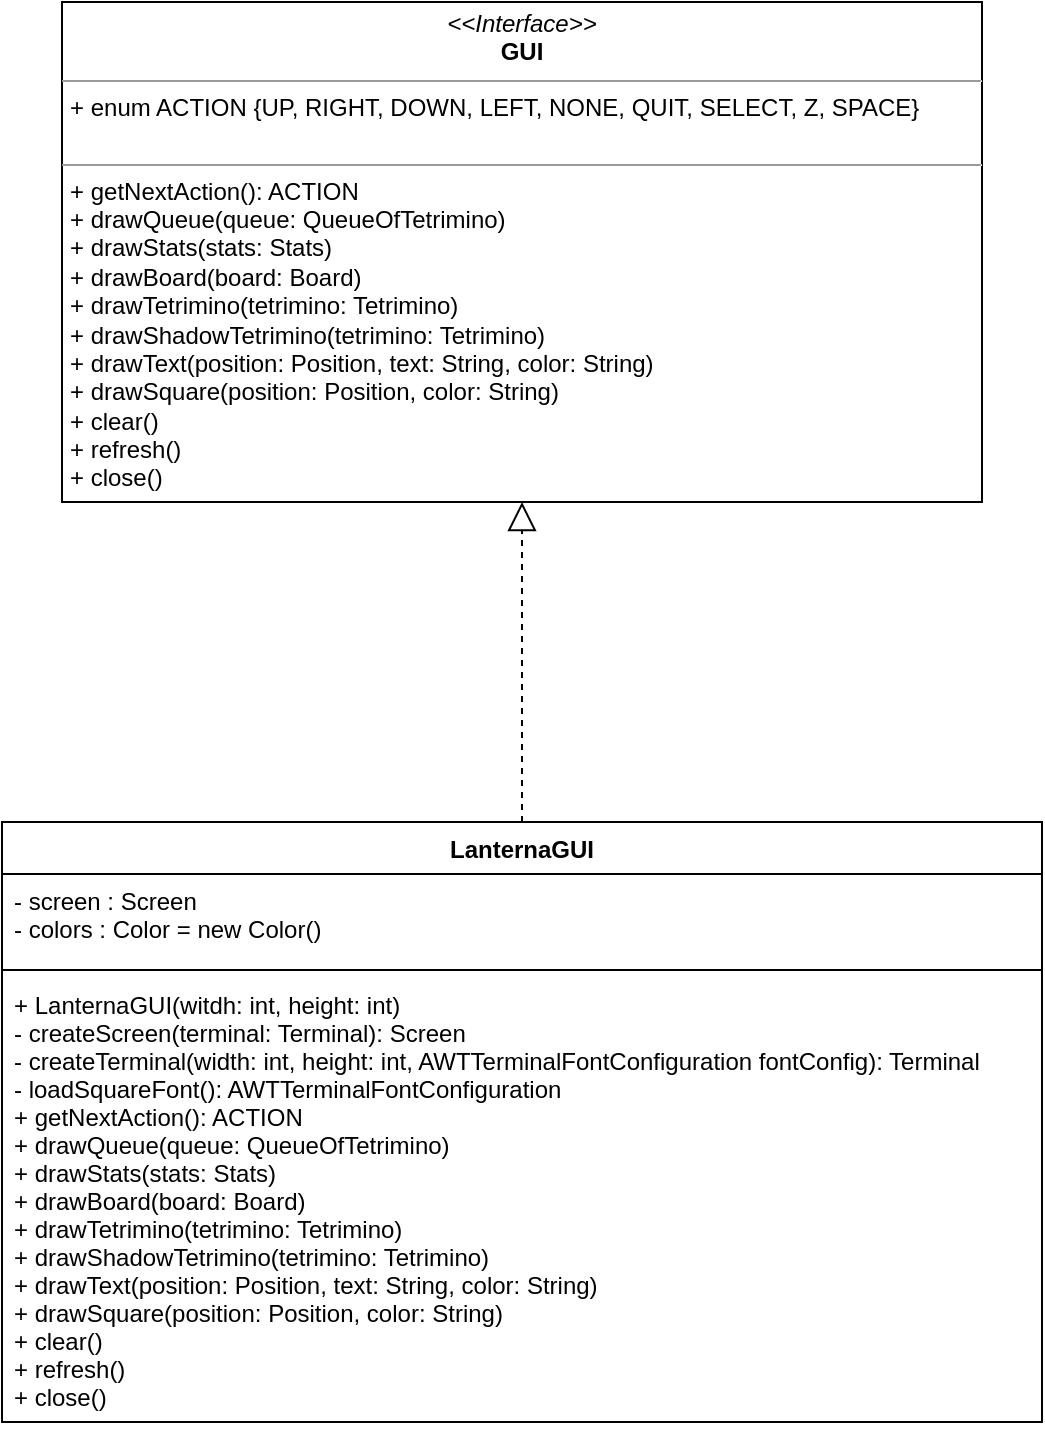 <mxfile version="15.4.0" type="device"><diagram id="C5RBs43oDa-KdzZeNtuy" name="Page-1"><mxGraphModel dx="1673" dy="967" grid="1" gridSize="10" guides="1" tooltips="1" connect="1" arrows="1" fold="1" page="1" pageScale="1" pageWidth="827" pageHeight="1169" math="0" shadow="0"><root><mxCell id="WIyWlLk6GJQsqaUBKTNV-0"/><mxCell id="WIyWlLk6GJQsqaUBKTNV-1" parent="WIyWlLk6GJQsqaUBKTNV-0"/><mxCell id="Tto2AZv2eK696DRGNhsM-26" value="&lt;p style=&quot;margin: 0px ; margin-top: 4px ; text-align: center&quot;&gt;&lt;i&gt;&amp;lt;&amp;lt;Interface&amp;gt;&amp;gt;&lt;/i&gt;&lt;br&gt;&lt;b&gt;GUI&lt;/b&gt;&lt;/p&gt;&lt;hr size=&quot;1&quot;&gt;&lt;p style=&quot;margin: 0px ; margin-left: 4px&quot;&gt;+ enum ACTION {UP, RIGHT, DOWN, LEFT, NONE, QUIT, SELECT, Z, SPACE}&lt;/p&gt;&lt;br&gt;&lt;hr size=&quot;1&quot;&gt;&lt;p style=&quot;margin: 0px 0px 0px 4px&quot;&gt;+ getNextAction(): ACTION&lt;br&gt;+ drawQueue(queue: QueueOfTetrimino)&lt;/p&gt;&lt;p style=&quot;margin: 0px 0px 0px 4px&quot;&gt;+ drawStats(stats: Stats)&lt;br&gt;+ drawBoard(board: Board)&lt;br&gt;+ drawTetrimino(tetrimino: Tetrimino)&lt;/p&gt;&lt;p style=&quot;margin: 0px 0px 0px 4px&quot;&gt;+ drawShadowTetrimino(tetrimino: Tetrimino)&lt;br&gt;+ drawText(position: Position, text: String, color: String)&lt;br&gt;+ drawSquare(position: Position, color: String)&lt;/p&gt;&lt;p style=&quot;margin: 0px 0px 0px 4px&quot;&gt;+ clear()&lt;br&gt;+ refresh()&lt;br&gt;+ close()&lt;/p&gt;" style="verticalAlign=top;align=left;overflow=fill;fontSize=12;fontFamily=Helvetica;html=1;" vertex="1" parent="WIyWlLk6GJQsqaUBKTNV-1"><mxGeometry x="184" y="240" width="460" height="250" as="geometry"/></mxCell><mxCell id="Tto2AZv2eK696DRGNhsM-32" value="LanternaGUI" style="swimlane;fontStyle=1;align=center;verticalAlign=top;childLayout=stackLayout;horizontal=1;startSize=26;horizontalStack=0;resizeParent=1;resizeParentMax=0;resizeLast=0;collapsible=1;marginBottom=0;" vertex="1" parent="WIyWlLk6GJQsqaUBKTNV-1"><mxGeometry x="154" y="650" width="520" height="300" as="geometry"/></mxCell><mxCell id="Tto2AZv2eK696DRGNhsM-33" value="- screen : Screen&#10;- colors : Color = new Color()" style="text;strokeColor=none;fillColor=none;align=left;verticalAlign=top;spacingLeft=4;spacingRight=4;overflow=hidden;rotatable=0;points=[[0,0.5],[1,0.5]];portConstraint=eastwest;" vertex="1" parent="Tto2AZv2eK696DRGNhsM-32"><mxGeometry y="26" width="520" height="44" as="geometry"/></mxCell><mxCell id="Tto2AZv2eK696DRGNhsM-34" value="" style="line;strokeWidth=1;fillColor=none;align=left;verticalAlign=middle;spacingTop=-1;spacingLeft=3;spacingRight=3;rotatable=0;labelPosition=right;points=[];portConstraint=eastwest;" vertex="1" parent="Tto2AZv2eK696DRGNhsM-32"><mxGeometry y="70" width="520" height="8" as="geometry"/></mxCell><mxCell id="Tto2AZv2eK696DRGNhsM-35" value="+ LanternaGUI(witdh: int, height: int)&#10;- createScreen(terminal: Terminal): Screen&#10;- createTerminal(width: int, height: int, AWTTerminalFontConfiguration fontConfig): Terminal&#10;- loadSquareFont(): AWTTerminalFontConfiguration&#10;+ getNextAction(): ACTION&#10;+ drawQueue(queue: QueueOfTetrimino)&#10;+ drawStats(stats: Stats)&#10;+ drawBoard(board: Board)&#10;+ drawTetrimino(tetrimino: Tetrimino)&#10;+ drawShadowTetrimino(tetrimino: Tetrimino)&#10;+ drawText(position: Position, text: String, color: String)&#10;+ drawSquare(position: Position, color: String)&#10;+ clear()&#10;+ refresh()&#10;+ close()" style="text;strokeColor=none;fillColor=none;align=left;verticalAlign=top;spacingLeft=4;spacingRight=4;overflow=hidden;rotatable=0;points=[[0,0.5],[1,0.5]];portConstraint=eastwest;" vertex="1" parent="Tto2AZv2eK696DRGNhsM-32"><mxGeometry y="78" width="520" height="222" as="geometry"/></mxCell><mxCell id="Tto2AZv2eK696DRGNhsM-38" value="" style="endArrow=block;dashed=1;endFill=0;endSize=12;html=1;rounded=0;edgeStyle=orthogonalEdgeStyle;" edge="1" parent="WIyWlLk6GJQsqaUBKTNV-1" source="Tto2AZv2eK696DRGNhsM-32" target="Tto2AZv2eK696DRGNhsM-26"><mxGeometry width="160" relative="1" as="geometry"><mxPoint x="100" y="570" as="sourcePoint"/><mxPoint x="260" y="570" as="targetPoint"/></mxGeometry></mxCell></root></mxGraphModel></diagram></mxfile>